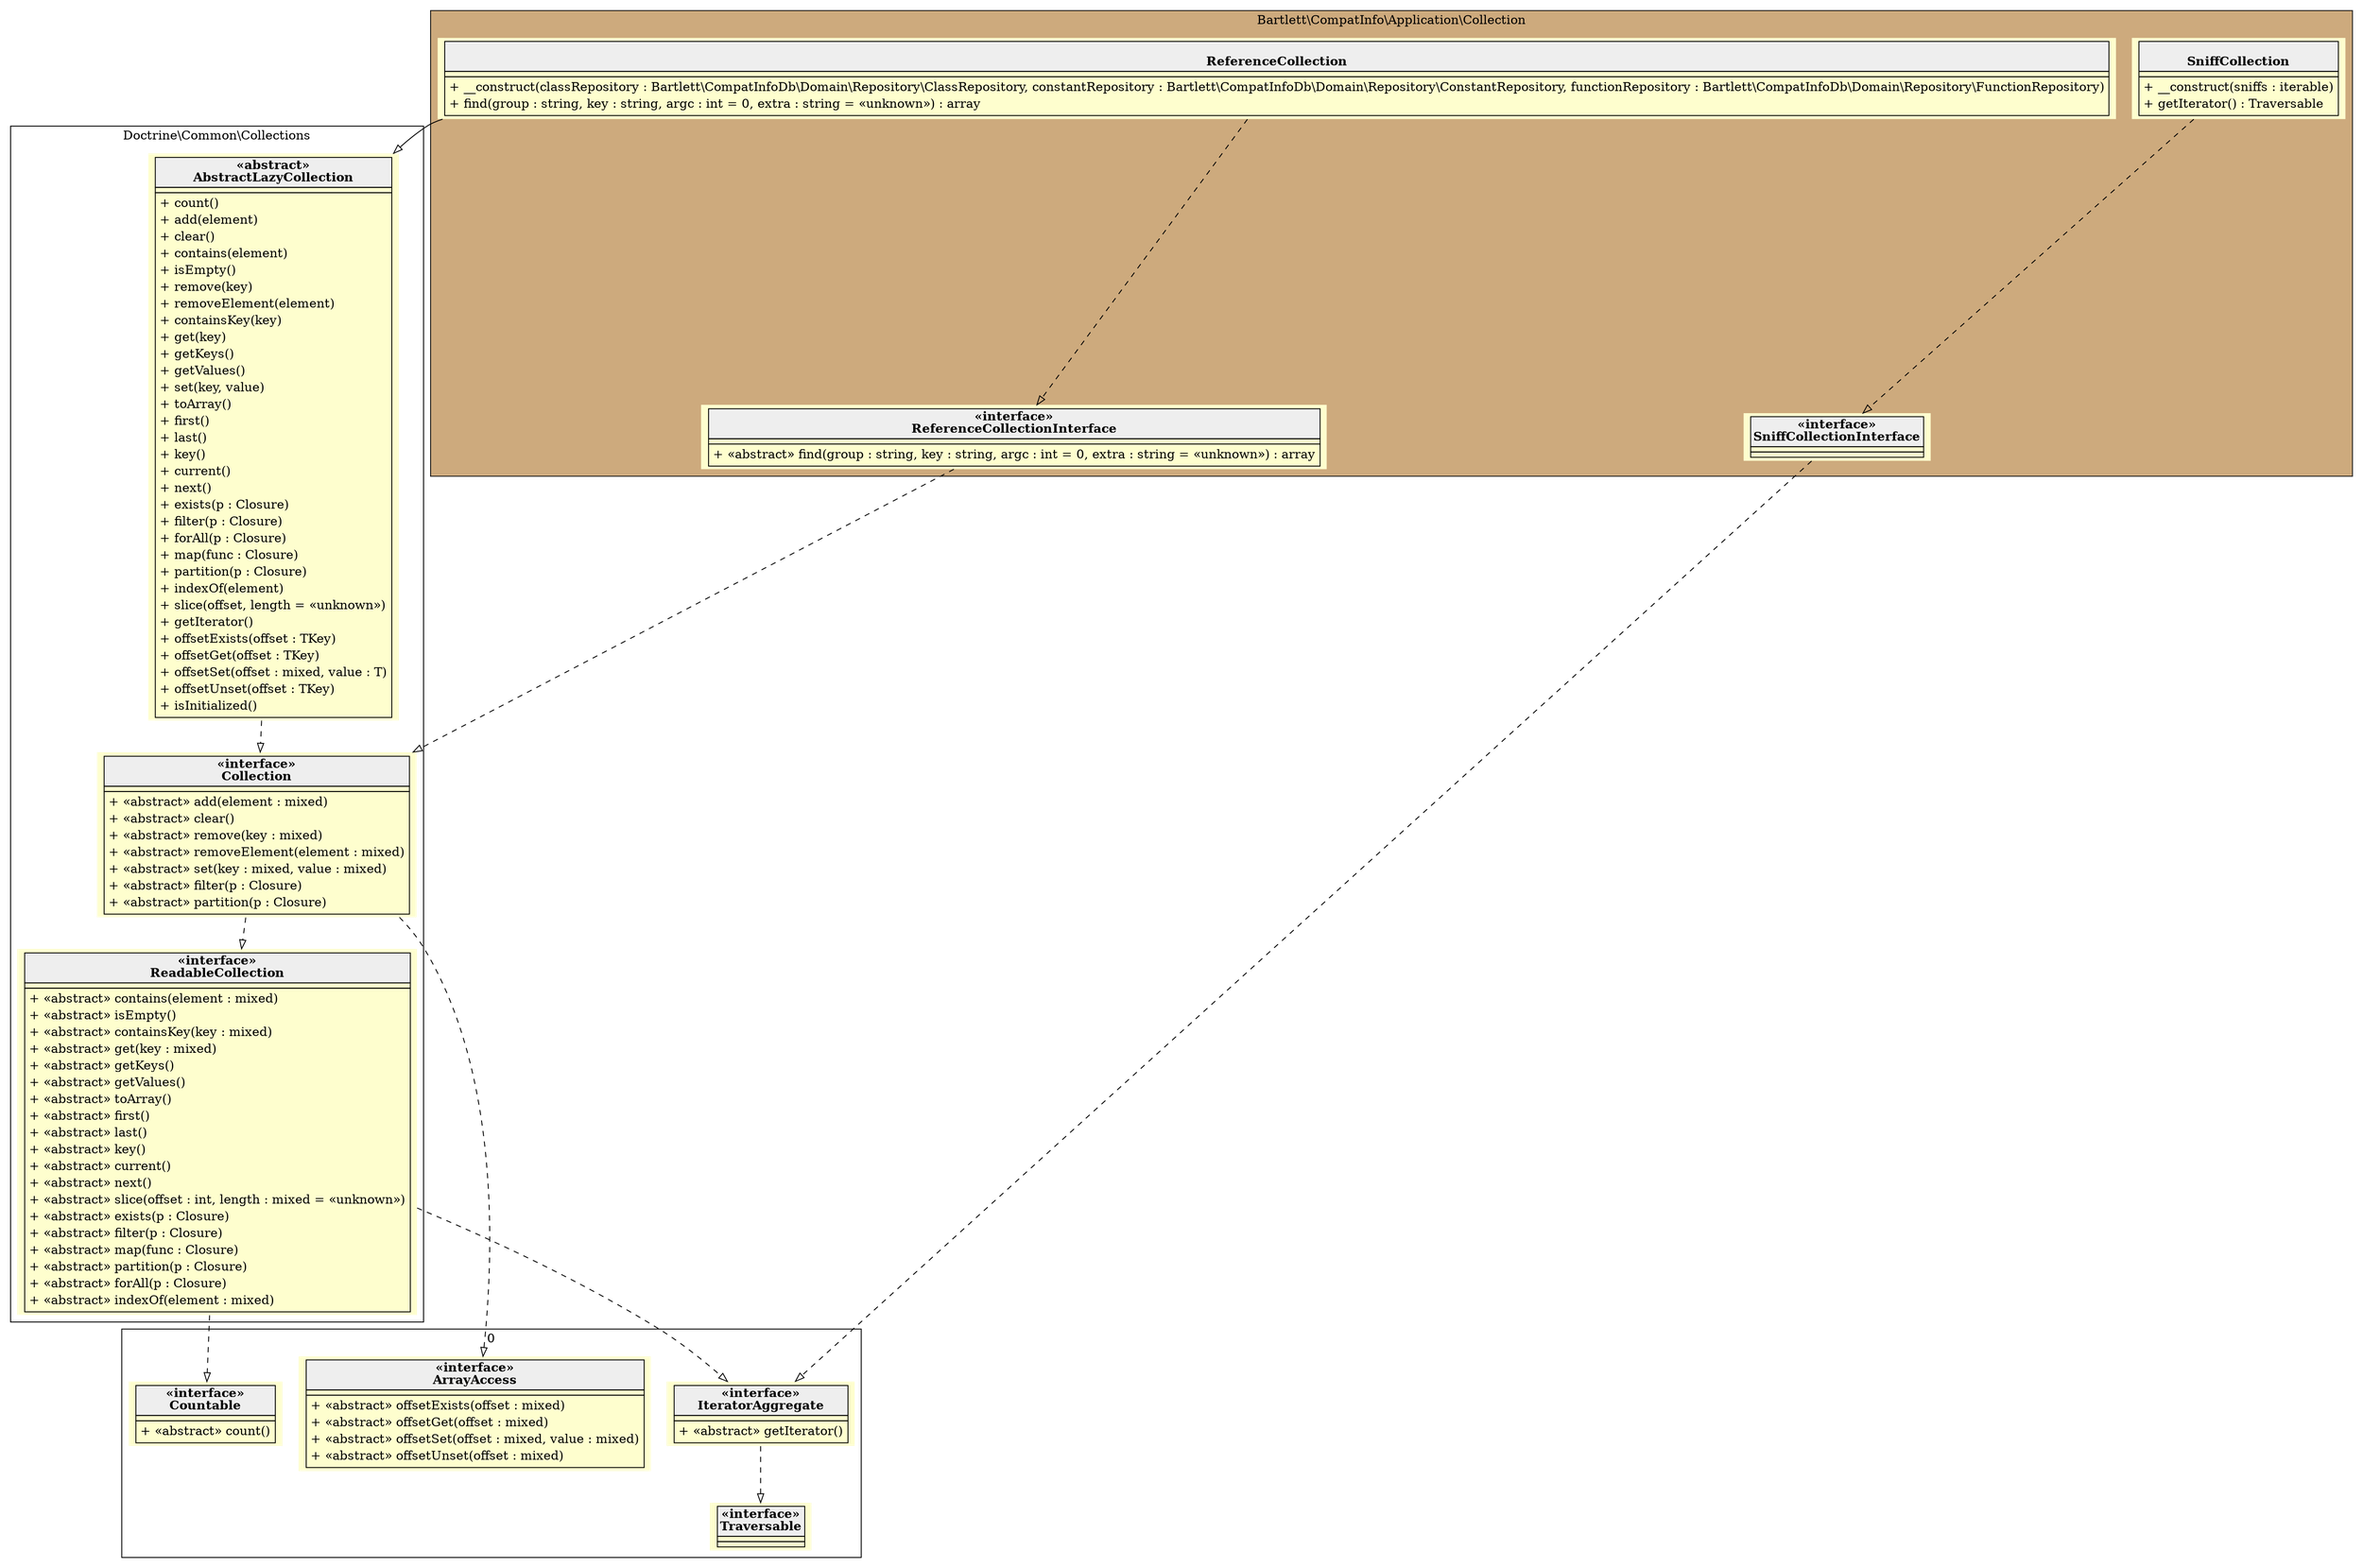 digraph {
  graph [rankdir="TB" bgcolor="transparent"]
  node [fillcolor="#FEFECE" style="filled"]
  subgraph cluster_0 {
    graph [bgcolor="burlywood3"]
    label = "Bartlett\\CompatInfo\\Application\\Collection"
    "Bartlett\\CompatInfo\\Application\\Collection\\ReferenceCollection" [shape="none" label=<
<table cellspacing="0" border="0" cellborder="1">
    <tr><td bgcolor="#eeeeee"><b><br/>ReferenceCollection</b></td></tr>
    <tr><td></td></tr>
    <tr><td><table border="0" cellspacing="0" cellpadding="2">
    <tr><td align="left">+ __construct(classRepository : Bartlett\\CompatInfoDb\\Domain\\Repository\\ClassRepository, constantRepository : Bartlett\\CompatInfoDb\\Domain\\Repository\\ConstantRepository, functionRepository : Bartlett\\CompatInfoDb\\Domain\\Repository\\FunctionRepository)</td></tr>
    <tr><td align="left">+ find(group : string, key : string, argc : int = 0, extra : string = «unknown») : array</td></tr>
</table></td></tr>
</table>>]
    "Bartlett\\CompatInfo\\Application\\Collection\\ReferenceCollectionInterface" [shape="none" label=<
<table cellspacing="0" border="0" cellborder="1">
    <tr><td bgcolor="#eeeeee"><b>«interface»<br/>ReferenceCollectionInterface</b></td></tr>
    <tr><td></td></tr>
    <tr><td><table border="0" cellspacing="0" cellpadding="2">
    <tr><td align="left">+ «abstract» find(group : string, key : string, argc : int = 0, extra : string = «unknown») : array</td></tr>
</table></td></tr>
</table>>]
    "Bartlett\\CompatInfo\\Application\\Collection\\SniffCollection" [shape="none" label=<
<table cellspacing="0" border="0" cellborder="1">
    <tr><td bgcolor="#eeeeee"><b><br/>SniffCollection</b></td></tr>
    <tr><td></td></tr>
    <tr><td><table border="0" cellspacing="0" cellpadding="2">
    <tr><td align="left">+ __construct(sniffs : iterable)</td></tr>
    <tr><td align="left">+ getIterator() : Traversable</td></tr>
</table></td></tr>
</table>>]
    "Bartlett\\CompatInfo\\Application\\Collection\\SniffCollectionInterface" [shape="none" label=<
<table cellspacing="0" border="0" cellborder="1">
    <tr><td bgcolor="#eeeeee"><b>«interface»<br/>SniffCollectionInterface</b></td></tr>
    <tr><td></td></tr>
    <tr><td></td></tr>
</table>>]
  }
  subgraph cluster_1 {
    label = "Doctrine\\Common\\Collections"
    "Doctrine\\Common\\Collections\\AbstractLazyCollection" [shape="none" label=<
<table cellspacing="0" border="0" cellborder="1">
    <tr><td bgcolor="#eeeeee"><b>«abstract»<br/>AbstractLazyCollection</b></td></tr>
    <tr><td></td></tr>
    <tr><td><table border="0" cellspacing="0" cellpadding="2">
    <tr><td align="left">+ count()</td></tr>
    <tr><td align="left">+ add(element)</td></tr>
    <tr><td align="left">+ clear()</td></tr>
    <tr><td align="left">+ contains(element)</td></tr>
    <tr><td align="left">+ isEmpty()</td></tr>
    <tr><td align="left">+ remove(key)</td></tr>
    <tr><td align="left">+ removeElement(element)</td></tr>
    <tr><td align="left">+ containsKey(key)</td></tr>
    <tr><td align="left">+ get(key)</td></tr>
    <tr><td align="left">+ getKeys()</td></tr>
    <tr><td align="left">+ getValues()</td></tr>
    <tr><td align="left">+ set(key, value)</td></tr>
    <tr><td align="left">+ toArray()</td></tr>
    <tr><td align="left">+ first()</td></tr>
    <tr><td align="left">+ last()</td></tr>
    <tr><td align="left">+ key()</td></tr>
    <tr><td align="left">+ current()</td></tr>
    <tr><td align="left">+ next()</td></tr>
    <tr><td align="left">+ exists(p : Closure)</td></tr>
    <tr><td align="left">+ filter(p : Closure)</td></tr>
    <tr><td align="left">+ forAll(p : Closure)</td></tr>
    <tr><td align="left">+ map(func : Closure)</td></tr>
    <tr><td align="left">+ partition(p : Closure)</td></tr>
    <tr><td align="left">+ indexOf(element)</td></tr>
    <tr><td align="left">+ slice(offset, length = «unknown»)</td></tr>
    <tr><td align="left">+ getIterator()</td></tr>
    <tr><td align="left">+ offsetExists(offset : TKey)</td></tr>
    <tr><td align="left">+ offsetGet(offset : TKey)</td></tr>
    <tr><td align="left">+ offsetSet(offset : mixed, value : T)</td></tr>
    <tr><td align="left">+ offsetUnset(offset : TKey)</td></tr>
    <tr><td align="left">+ isInitialized()</td></tr>
</table></td></tr>
</table>>]
    "Doctrine\\Common\\Collections\\Collection" [shape="none" label=<
<table cellspacing="0" border="0" cellborder="1">
    <tr><td bgcolor="#eeeeee"><b>«interface»<br/>Collection</b></td></tr>
    <tr><td></td></tr>
    <tr><td><table border="0" cellspacing="0" cellpadding="2">
    <tr><td align="left">+ «abstract» add(element : mixed)</td></tr>
    <tr><td align="left">+ «abstract» clear()</td></tr>
    <tr><td align="left">+ «abstract» remove(key : mixed)</td></tr>
    <tr><td align="left">+ «abstract» removeElement(element : mixed)</td></tr>
    <tr><td align="left">+ «abstract» set(key : mixed, value : mixed)</td></tr>
    <tr><td align="left">+ «abstract» filter(p : Closure)</td></tr>
    <tr><td align="left">+ «abstract» partition(p : Closure)</td></tr>
</table></td></tr>
</table>>]
    "Doctrine\\Common\\Collections\\ReadableCollection" [shape="none" label=<
<table cellspacing="0" border="0" cellborder="1">
    <tr><td bgcolor="#eeeeee"><b>«interface»<br/>ReadableCollection</b></td></tr>
    <tr><td></td></tr>
    <tr><td><table border="0" cellspacing="0" cellpadding="2">
    <tr><td align="left">+ «abstract» contains(element : mixed)</td></tr>
    <tr><td align="left">+ «abstract» isEmpty()</td></tr>
    <tr><td align="left">+ «abstract» containsKey(key : mixed)</td></tr>
    <tr><td align="left">+ «abstract» get(key : mixed)</td></tr>
    <tr><td align="left">+ «abstract» getKeys()</td></tr>
    <tr><td align="left">+ «abstract» getValues()</td></tr>
    <tr><td align="left">+ «abstract» toArray()</td></tr>
    <tr><td align="left">+ «abstract» first()</td></tr>
    <tr><td align="left">+ «abstract» last()</td></tr>
    <tr><td align="left">+ «abstract» key()</td></tr>
    <tr><td align="left">+ «abstract» current()</td></tr>
    <tr><td align="left">+ «abstract» next()</td></tr>
    <tr><td align="left">+ «abstract» slice(offset : int, length : mixed = «unknown»)</td></tr>
    <tr><td align="left">+ «abstract» exists(p : Closure)</td></tr>
    <tr><td align="left">+ «abstract» filter(p : Closure)</td></tr>
    <tr><td align="left">+ «abstract» map(func : Closure)</td></tr>
    <tr><td align="left">+ «abstract» partition(p : Closure)</td></tr>
    <tr><td align="left">+ «abstract» forAll(p : Closure)</td></tr>
    <tr><td align="left">+ «abstract» indexOf(element : mixed)</td></tr>
</table></td></tr>
</table>>]
  }
  subgraph cluster_2 {
    label = 0
    "Countable" [shape="none" label=<
<table cellspacing="0" border="0" cellborder="1">
    <tr><td bgcolor="#eeeeee"><b>«interface»<br/>Countable</b></td></tr>
    <tr><td></td></tr>
    <tr><td><table border="0" cellspacing="0" cellpadding="2">
    <tr><td align="left">+ «abstract» count()</td></tr>
</table></td></tr>
</table>>]
    "IteratorAggregate" [shape="none" label=<
<table cellspacing="0" border="0" cellborder="1">
    <tr><td bgcolor="#eeeeee"><b>«interface»<br/>IteratorAggregate</b></td></tr>
    <tr><td></td></tr>
    <tr><td><table border="0" cellspacing="0" cellpadding="2">
    <tr><td align="left">+ «abstract» getIterator()</td></tr>
</table></td></tr>
</table>>]
    "Traversable" [shape="none" label=<
<table cellspacing="0" border="0" cellborder="1">
    <tr><td bgcolor="#eeeeee"><b>«interface»<br/>Traversable</b></td></tr>
    <tr><td></td></tr>
    <tr><td></td></tr>
</table>>]
    "ArrayAccess" [shape="none" label=<
<table cellspacing="0" border="0" cellborder="1">
    <tr><td bgcolor="#eeeeee"><b>«interface»<br/>ArrayAccess</b></td></tr>
    <tr><td></td></tr>
    <tr><td><table border="0" cellspacing="0" cellpadding="2">
    <tr><td align="left">+ «abstract» offsetExists(offset : mixed)</td></tr>
    <tr><td align="left">+ «abstract» offsetGet(offset : mixed)</td></tr>
    <tr><td align="left">+ «abstract» offsetSet(offset : mixed, value : mixed)</td></tr>
    <tr><td align="left">+ «abstract» offsetUnset(offset : mixed)</td></tr>
</table></td></tr>
</table>>]
  }
  "Doctrine\\Common\\Collections\\ReadableCollection" -> "Countable" [arrowhead="empty" style="dashed"]
  "IteratorAggregate" -> "Traversable" [arrowhead="empty" style="dashed"]
  "Doctrine\\Common\\Collections\\ReadableCollection" -> "IteratorAggregate" [arrowhead="empty" style="dashed"]
  "Doctrine\\Common\\Collections\\Collection" -> "Doctrine\\Common\\Collections\\ReadableCollection" [arrowhead="empty" style="dashed"]
  "Doctrine\\Common\\Collections\\Collection" -> "ArrayAccess" [arrowhead="empty" style="dashed"]
  "Doctrine\\Common\\Collections\\AbstractLazyCollection" -> "Doctrine\\Common\\Collections\\Collection" [arrowhead="empty" style="dashed"]
  "Bartlett\\CompatInfo\\Application\\Collection\\ReferenceCollection" -> "Doctrine\\Common\\Collections\\AbstractLazyCollection" [arrowhead="empty" style="filled"]
  "Bartlett\\CompatInfo\\Application\\Collection\\ReferenceCollectionInterface" -> "Doctrine\\Common\\Collections\\Collection" [arrowhead="empty" style="dashed"]
  "Bartlett\\CompatInfo\\Application\\Collection\\ReferenceCollection" -> "Bartlett\\CompatInfo\\Application\\Collection\\ReferenceCollectionInterface" [arrowhead="empty" style="dashed"]
  "Bartlett\\CompatInfo\\Application\\Collection\\SniffCollectionInterface" -> "IteratorAggregate" [arrowhead="empty" style="dashed"]
  "Bartlett\\CompatInfo\\Application\\Collection\\SniffCollection" -> "Bartlett\\CompatInfo\\Application\\Collection\\SniffCollectionInterface" [arrowhead="empty" style="dashed"]
}
